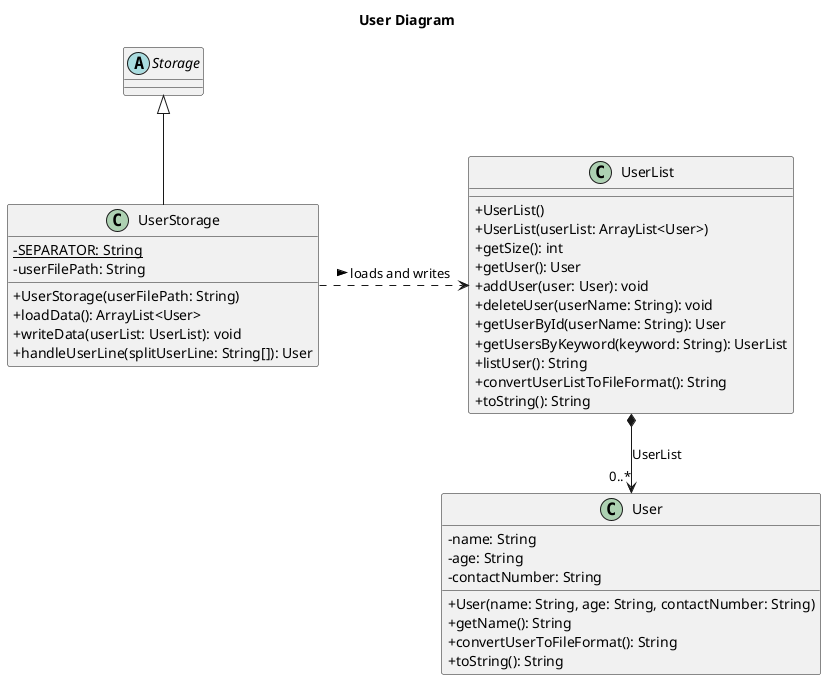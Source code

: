 @startuml
title User Diagram

skinparam classAttributeIconSize 0
hide footbox

class User {
    - name: String
    - age: String
    - contactNumber: String

    + User(name: String, age: String, contactNumber: String)
    + getName(): String
    + convertUserToFileFormat(): String
    + toString(): String
}

class UserList {
    + UserList()
    + UserList(userList: ArrayList<User>)
    + getSize(): int
    + getUser(): User
    + addUser(user: User): void
    + deleteUser(userName: String): void
    + getUserById(userName: String): User
    + getUsersByKeyword(keyword: String): UserList
    + listUser(): String
    + convertUserListToFileFormat(): String
    + toString(): String
}

class UserStorage {
    {static} - SEPARATOR: String
    - userFilePath: String
    + UserStorage(userFilePath: String)
    + loadData(): ArrayList<User>
    + writeData(userList: UserList): void
    + handleUserLine(splitUserLine: String[]): User
}


abstract class Storage {
}

UserStorage .> UserList : > loads and writes
UserList *--> "0..*" User: UserList
Storage <|-- UserStorage

@enduml